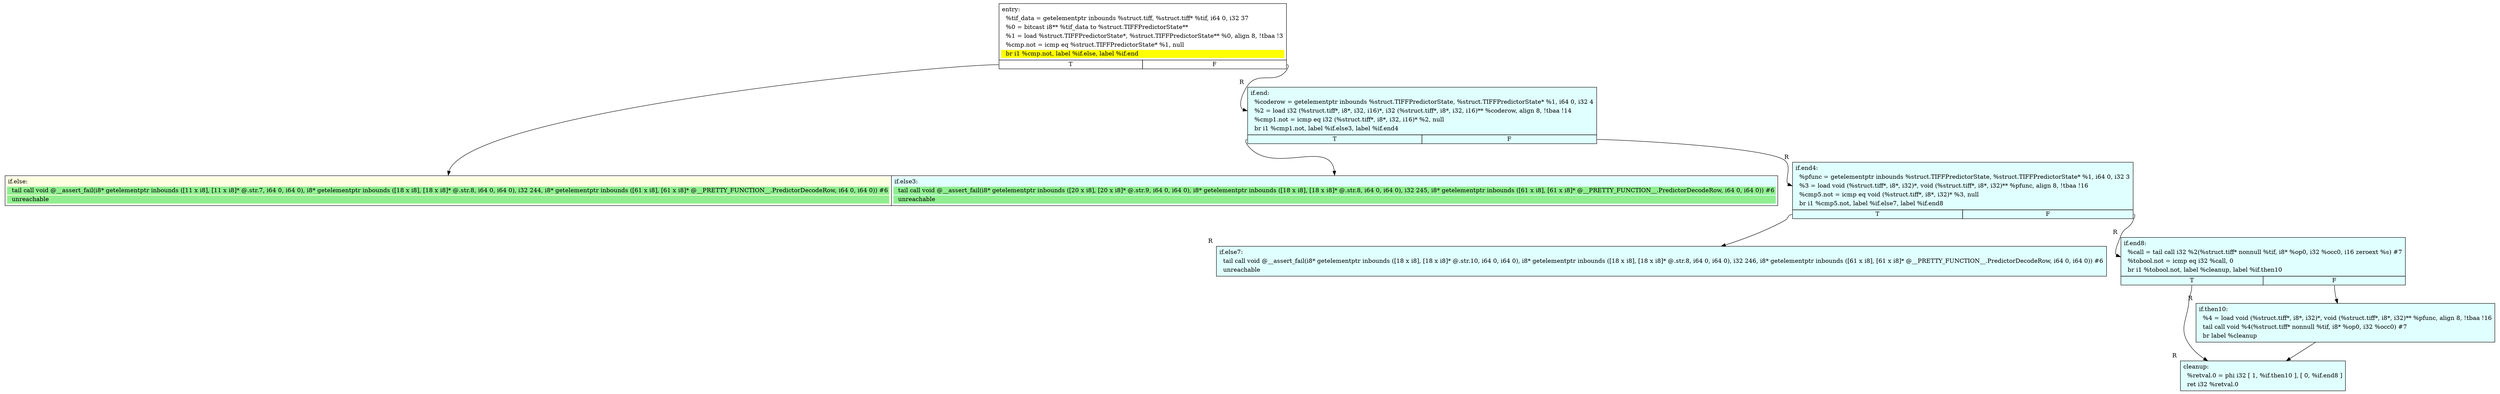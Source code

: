 digraph {
m_bb0 [shape = none, label  = <<table border="0" cellspacing="0">
<tr><td port="f1" border="1" colspan="2"><table bgcolor="LightYellow" border="0">
<tr><td align="left">if.else:</td></tr>
<tr><td bgcolor="lightgreen" align="left">  tail call void @__assert_fail(i8* getelementptr inbounds ([11 x i8], [11 x i8]* @.str.7, i64 0, i64 0), i8* getelementptr inbounds ([18 x i8], [18 x i8]* @.str.8, i64 0, i64 0), i32 244, i8* getelementptr inbounds ([61 x i8], [61 x i8]* @__PRETTY_FUNCTION__.PredictorDecodeRow, i64 0, i64 0)) #6</td></tr>
<tr><td bgcolor="lightgreen" align="left">  unreachable</td></tr>
</table>
</td>
<td port="f2" border="1" colspan="2"><table bgcolor="LightCyan" border="0">
<tr><td align="left">if.else3:</td></tr>
<tr><td bgcolor="lightgreen" align="left">  tail call void @__assert_fail(i8* getelementptr inbounds ([20 x i8], [20 x i8]* @.str.9, i64 0, i64 0), i8* getelementptr inbounds ([18 x i8], [18 x i8]* @.str.8, i64 0, i64 0), i32 245, i8* getelementptr inbounds ([61 x i8], [61 x i8]* @__PRETTY_FUNCTION__.PredictorDecodeRow, i64 0, i64 0)) #6</td></tr>
<tr><td bgcolor="lightgreen" align="left">  unreachable</td></tr>
</table>
</td></tr>
</table>> ]
f_bb0 [shape = none, label  = <<table  border="0" cellspacing="0">
<tr><td port="f" border="1" colspan="2"><table border="0">
<tr><td align="left">entry:</td></tr>
<tr><td align="left">  %tif_data = getelementptr inbounds %struct.tiff, %struct.tiff* %tif, i64 0, i32 37</td></tr>
<tr><td align="left">  %0 = bitcast i8** %tif_data to %struct.TIFFPredictorState**</td></tr>
<tr><td align="left">  %1 = load %struct.TIFFPredictorState*, %struct.TIFFPredictorState** %0, align 8, !tbaa !3</td></tr>
<tr><td align="left">  %cmp.not = icmp eq %struct.TIFFPredictorState* %1, null</td></tr>
<tr><td bgcolor="yellow" align="left">  br i1 %cmp.not, label %if.else, label %if.end</td></tr>
</table>
</td></tr>
<tr><td border="1" port="fT">T</td><td border="1" port="fF">F</td></tr>
</table>> ]
f_bb1 [shape = none,  xlabel="R", label  = <<table  bgcolor="LightCyan"  border="0" cellspacing="0">
<tr><td port="f" border="1" colspan="2"><table border="0">
<tr><td align="left">if.end:</td></tr>
<tr><td align="left">  %coderow = getelementptr inbounds %struct.TIFFPredictorState, %struct.TIFFPredictorState* %1, i64 0, i32 4</td></tr>
<tr><td align="left">  %2 = load i32 (%struct.tiff*, i8*, i32, i16)*, i32 (%struct.tiff*, i8*, i32, i16)** %coderow, align 8, !tbaa !14</td></tr>
<tr><td align="left">  %cmp1.not = icmp eq i32 (%struct.tiff*, i8*, i32, i16)* %2, null</td></tr>
<tr><td align="left">  br i1 %cmp1.not, label %if.else3, label %if.end4</td></tr>
</table>
</td></tr>
<tr><td border="1" port="fT">T</td><td border="1" port="fF">F</td></tr>
</table>> ]
f_bb2 [shape = none,  xlabel="R", label  = <<table  bgcolor="LightCyan"  border="0" cellspacing="0">
<tr><td port="f" border="1" colspan="2"><table border="0">
<tr><td align="left">if.end4:</td></tr>
<tr><td align="left">  %pfunc = getelementptr inbounds %struct.TIFFPredictorState, %struct.TIFFPredictorState* %1, i64 0, i32 3</td></tr>
<tr><td align="left">  %3 = load void (%struct.tiff*, i8*, i32)*, void (%struct.tiff*, i8*, i32)** %pfunc, align 8, !tbaa !16</td></tr>
<tr><td align="left">  %cmp5.not = icmp eq void (%struct.tiff*, i8*, i32)* %3, null</td></tr>
<tr><td align="left">  br i1 %cmp5.not, label %if.else7, label %if.end8</td></tr>
</table>
</td></tr>
<tr><td border="1" port="fT">T</td><td border="1" port="fF">F</td></tr>
</table>> ]
f_bb3 [shape = none,  xlabel="R", label  = <<table  bgcolor="LightCyan"  border="0" cellspacing="0">
<tr><td port="f" border="1"><table border="0">
<tr><td align="left">if.else7:</td></tr>
<tr><td align="left">  tail call void @__assert_fail(i8* getelementptr inbounds ([18 x i8], [18 x i8]* @.str.10, i64 0, i64 0), i8* getelementptr inbounds ([18 x i8], [18 x i8]* @.str.8, i64 0, i64 0), i32 246, i8* getelementptr inbounds ([61 x i8], [61 x i8]* @__PRETTY_FUNCTION__.PredictorDecodeRow, i64 0, i64 0)) #6</td></tr>
<tr><td align="left">  unreachable</td></tr>
</table>
</td></tr>
</table>> ]
f_bb4 [shape = none,  xlabel="R", label  = <<table  bgcolor="LightCyan"  border="0" cellspacing="0">
<tr><td port="f" border="1" colspan="2"><table border="0">
<tr><td align="left">if.end8:</td></tr>
<tr><td align="left">  %call = tail call i32 %2(%struct.tiff* nonnull %tif, i8* %op0, i32 %occ0, i16 zeroext %s) #7</td></tr>
<tr><td align="left">  %tobool.not = icmp eq i32 %call, 0</td></tr>
<tr><td align="left">  br i1 %tobool.not, label %cleanup, label %if.then10</td></tr>
</table>
</td></tr>
<tr><td border="1" port="fT">T</td><td border="1" port="fF">F</td></tr>
</table>> ]
f_bb5 [shape = none,  xlabel="R", label  = <<table  bgcolor="LightCyan"  border="0" cellspacing="0">
<tr><td port="f" border="1"><table border="0">
<tr><td align="left">if.then10:</td></tr>
<tr><td align="left">  %4 = load void (%struct.tiff*, i8*, i32)*, void (%struct.tiff*, i8*, i32)** %pfunc, align 8, !tbaa !16</td></tr>
<tr><td align="left">  tail call void %4(%struct.tiff* nonnull %tif, i8* %op0, i32 %occ0) #7</td></tr>
<tr><td align="left">  br label %cleanup</td></tr>
</table>
</td></tr>
</table>> ]
f_bb6 [shape = none,  xlabel="R", label  = <<table  bgcolor="LightCyan"  border="0" cellspacing="0">
<tr><td port="f" border="1"><table border="0">
<tr><td align="left">cleanup:</td></tr>
<tr><td align="left">  %retval.0 = phi i32 [ 1, %if.then10 ], [ 0, %if.end8 ]</td></tr>
<tr><td align="left">  ret i32 %retval.0</td></tr>
</table>
</td></tr>
</table>> ]
f_bb0:fT -> m_bb0:f1
f_bb0:fF -> f_bb1:f
f_bb1:fT -> m_bb0:f2
f_bb1:fF -> f_bb2:f
f_bb2:fT -> f_bb3:f
f_bb2:fF -> f_bb4:f
f_bb4:fT -> f_bb6:f
f_bb4:fF -> f_bb5:f
f_bb5:f -> f_bb6:f
}

